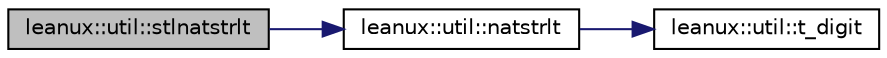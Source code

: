 digraph "leanux::util::stlnatstrlt"
{
 // LATEX_PDF_SIZE
  bgcolor="transparent";
  edge [fontname="Helvetica",fontsize="10",labelfontname="Helvetica",labelfontsize="10"];
  node [fontname="Helvetica",fontsize="10",shape=record];
  rankdir="LR";
  Node1 [label="leanux::util::stlnatstrlt",height=0.2,width=0.4,color="black", fillcolor="grey75", style="filled", fontcolor="black",tooltip="STL natural less-than std::string compare."];
  Node1 -> Node2 [color="midnightblue",fontsize="10",style="solid",fontname="Helvetica"];
  Node2 [label="leanux::util::natstrlt",height=0.2,width=0.4,color="black",URL="$namespaceleanux_1_1util.html#ae892fbdb6f13138884d0b845004ad49c",tooltip="STL natural less-than string compare."];
  Node2 -> Node3 [color="midnightblue",fontsize="10",style="solid",fontname="Helvetica"];
  Node3 [label="leanux::util::t_digit",height=0.2,width=0.4,color="black",URL="$namespaceleanux_1_1util.html#a8bac734d7f890b4768c5258f1e710813",tooltip=" "];
}
